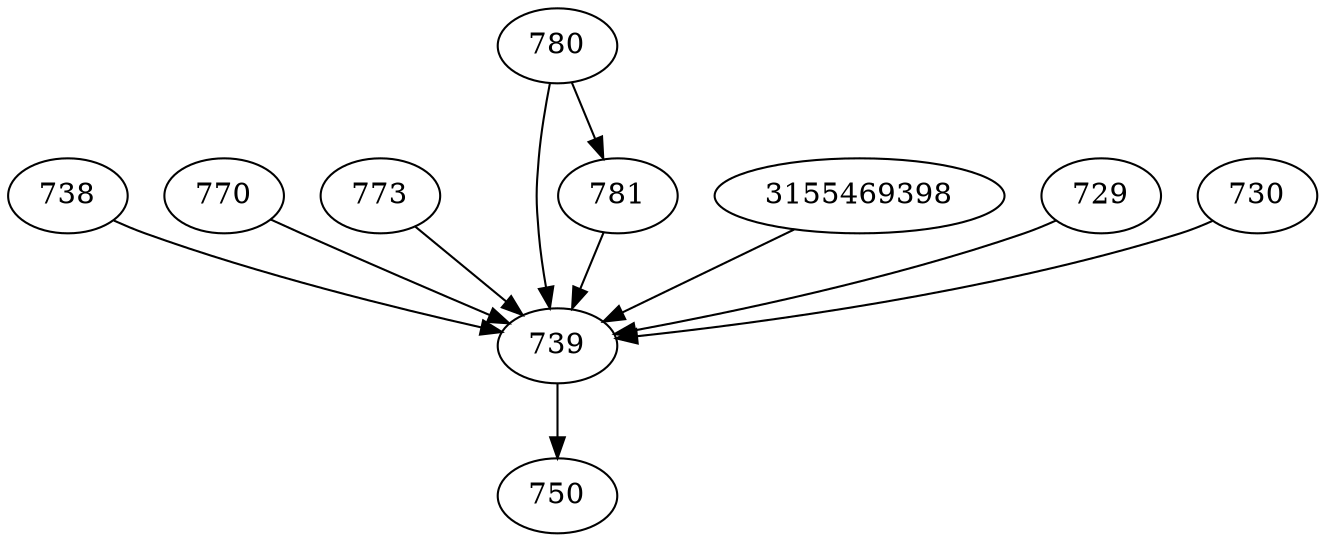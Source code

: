 strict digraph  {
738;
770;
739;
773;
780;
781;
750;
3155469398;
729;
730;
738 -> 739;
770 -> 739;
739 -> 750;
773 -> 739;
780 -> 739;
780 -> 781;
781 -> 739;
3155469398 -> 739;
729 -> 739;
730 -> 739;
}

